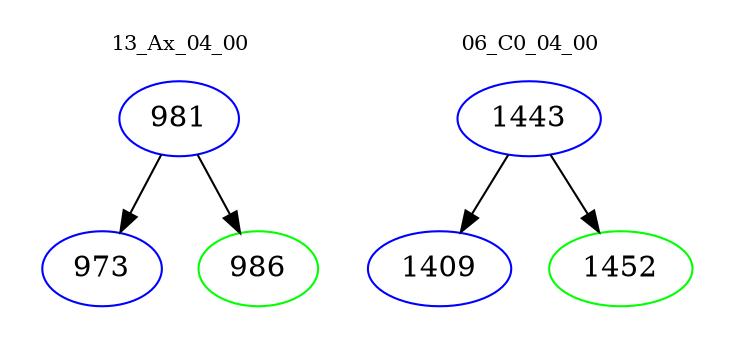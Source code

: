 digraph{
subgraph cluster_0 {
color = white
label = "13_Ax_04_00";
fontsize=10;
T0_981 [label="981", color="blue"]
T0_981 -> T0_973 [color="black"]
T0_973 [label="973", color="blue"]
T0_981 -> T0_986 [color="black"]
T0_986 [label="986", color="green"]
}
subgraph cluster_1 {
color = white
label = "06_C0_04_00";
fontsize=10;
T1_1443 [label="1443", color="blue"]
T1_1443 -> T1_1409 [color="black"]
T1_1409 [label="1409", color="blue"]
T1_1443 -> T1_1452 [color="black"]
T1_1452 [label="1452", color="green"]
}
}

